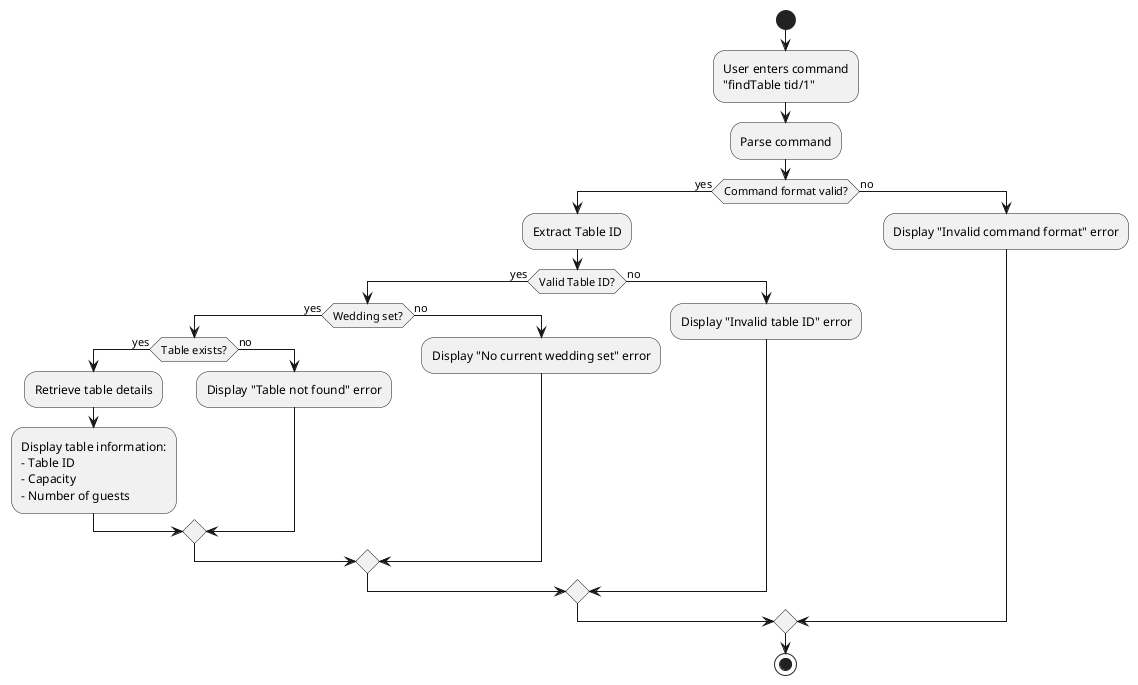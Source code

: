 @startuml
start

:User enters command
"findTable tid/1";

:Parse command;

if (Command format valid?) then (yes)
  :Extract Table ID;
  if (Valid Table ID?) then (yes)
    if (Wedding set?) then (yes)
      if (Table exists?) then (yes)
        :Retrieve table details;
        :Display table information:
        - Table ID
        - Capacity
        - Number of guests;
      else (no)
        :Display "Table not found" error;
      endif
    else (no)
      :Display "No current wedding set" error;
    endif
  else (no)
    :Display "Invalid table ID" error;
  endif
else (no)
  :Display "Invalid command format" error;
endif

stop
@enduml 